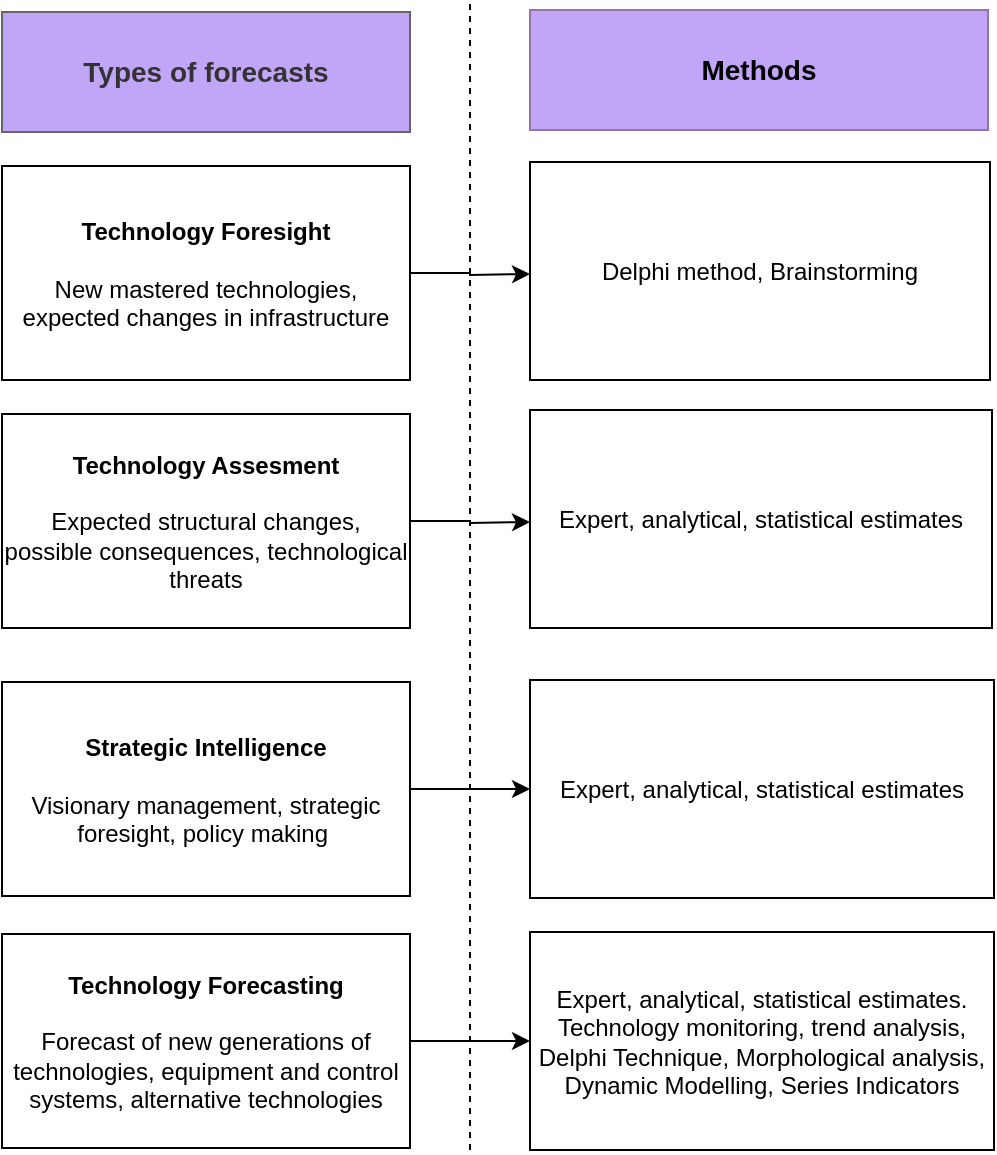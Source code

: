<mxfile version="12.0.2" type="device" pages="1"><diagram id="d_JnST6jLC7kbN8cYCoT" name="Page-1"><mxGraphModel dx="1416" dy="674" grid="0" gridSize="10" guides="1" tooltips="1" connect="1" arrows="1" fold="1" page="1" pageScale="1" pageWidth="850" pageHeight="1100" math="0" shadow="0"><root><mxCell id="0"/><mxCell id="1" parent="0"/><mxCell id="Ow4s8aNBMoC-mSj18VgZ-4" value="Types of forecasts" style="rounded=0;whiteSpace=wrap;html=1;fillColor=#C1A6F7;strokeColor=#666666;fontColor=#333333;fontStyle=1;fontSize=14;" vertex="1" parent="1"><mxGeometry x="98" y="139" width="204" height="60" as="geometry"/></mxCell><mxCell id="Ow4s8aNBMoC-mSj18VgZ-6" value="Methods" style="rounded=0;whiteSpace=wrap;html=1;fillColor=#C1A6F7;strokeColor=#9673a6;fontStyle=1;fontSize=14;" vertex="1" parent="1"><mxGeometry x="362" y="138" width="229" height="60" as="geometry"/></mxCell><mxCell id="Ow4s8aNBMoC-mSj18VgZ-15" value="" style="edgeStyle=orthogonalEdgeStyle;rounded=0;orthogonalLoop=1;jettySize=auto;html=1;" edge="1" parent="1" source="Ow4s8aNBMoC-mSj18VgZ-9"><mxGeometry relative="1" as="geometry"><mxPoint x="362" y="270" as="targetPoint"/></mxGeometry></mxCell><mxCell id="Ow4s8aNBMoC-mSj18VgZ-9" value="&lt;b&gt;Technology Foresight&lt;/b&gt;&lt;br&gt;&lt;br&gt;New mastered technologies, expected changes in infrastructure" style="rounded=0;whiteSpace=wrap;html=1;" vertex="1" parent="1"><mxGeometry x="98" y="216" width="204" height="107" as="geometry"/></mxCell><mxCell id="Ow4s8aNBMoC-mSj18VgZ-11" value="Delphi method, Brainstorming" style="rounded=0;whiteSpace=wrap;html=1;" vertex="1" parent="1"><mxGeometry x="362" y="214" width="230" height="109" as="geometry"/></mxCell><mxCell id="Ow4s8aNBMoC-mSj18VgZ-16" value="" style="edgeStyle=orthogonalEdgeStyle;rounded=0;orthogonalLoop=1;jettySize=auto;html=1;" edge="1" parent="1" source="Ow4s8aNBMoC-mSj18VgZ-12"><mxGeometry relative="1" as="geometry"><mxPoint x="362" y="394" as="targetPoint"/></mxGeometry></mxCell><mxCell id="Ow4s8aNBMoC-mSj18VgZ-12" value="Technology Assesment&lt;br&gt;&lt;br&gt;&lt;span style=&quot;font-weight: normal&quot;&gt;Expected structural changes, possible consequences, technological threats&lt;/span&gt;" style="rounded=0;whiteSpace=wrap;html=1;fontStyle=1" vertex="1" parent="1"><mxGeometry x="98" y="340" width="204" height="107" as="geometry"/></mxCell><mxCell id="Ow4s8aNBMoC-mSj18VgZ-14" value="Expert, analytical, statistical estimates" style="rounded=0;whiteSpace=wrap;html=1;" vertex="1" parent="1"><mxGeometry x="362" y="338" width="231" height="109" as="geometry"/></mxCell><mxCell id="Ow4s8aNBMoC-mSj18VgZ-23" value="" style="edgeStyle=orthogonalEdgeStyle;rounded=0;orthogonalLoop=1;jettySize=auto;html=1;fontSize=14;" edge="1" parent="1" source="Ow4s8aNBMoC-mSj18VgZ-19" target="Ow4s8aNBMoC-mSj18VgZ-22"><mxGeometry relative="1" as="geometry"/></mxCell><mxCell id="Ow4s8aNBMoC-mSj18VgZ-19" value="Strategic Intelligence&lt;br&gt;&lt;br&gt;&lt;span style=&quot;font-weight: normal&quot;&gt;Visionary management, strategic foresight, policy making&amp;nbsp;&lt;/span&gt;" style="rounded=0;whiteSpace=wrap;html=1;fontStyle=1" vertex="1" parent="1"><mxGeometry x="98" y="474" width="204" height="107" as="geometry"/></mxCell><mxCell id="Ow4s8aNBMoC-mSj18VgZ-22" value="Expert, analytical, statistical estimates" style="rounded=0;whiteSpace=wrap;html=1;" vertex="1" parent="1"><mxGeometry x="362" y="473" width="232" height="109" as="geometry"/></mxCell><mxCell id="Ow4s8aNBMoC-mSj18VgZ-26" value="" style="edgeStyle=orthogonalEdgeStyle;rounded=0;orthogonalLoop=1;jettySize=auto;html=1;fontSize=14;" edge="1" parent="1" source="Ow4s8aNBMoC-mSj18VgZ-24" target="Ow4s8aNBMoC-mSj18VgZ-25"><mxGeometry relative="1" as="geometry"/></mxCell><mxCell id="Ow4s8aNBMoC-mSj18VgZ-24" value="Technology Forecasting&lt;br&gt;&lt;br&gt;&lt;span style=&quot;font-weight: normal&quot;&gt;Forecast of new generations of technologies, equipment and control systems, alternative technologies&lt;/span&gt;" style="rounded=0;whiteSpace=wrap;html=1;fontStyle=1" vertex="1" parent="1"><mxGeometry x="98" y="600" width="204" height="107" as="geometry"/></mxCell><mxCell id="Ow4s8aNBMoC-mSj18VgZ-25" value="Expert, analytical, statistical estimates. Technology monitoring, trend analysis, Delphi Technique, Morphological analysis, Dynamic Modelling, Series Indicators" style="rounded=0;whiteSpace=wrap;html=1;" vertex="1" parent="1"><mxGeometry x="362" y="599" width="232" height="109" as="geometry"/></mxCell><mxCell id="Ow4s8aNBMoC-mSj18VgZ-27" value="" style="endArrow=none;dashed=1;html=1;fontSize=14;" edge="1" parent="1"><mxGeometry width="50" height="50" relative="1" as="geometry"><mxPoint x="332" y="708" as="sourcePoint"/><mxPoint x="332" y="134" as="targetPoint"/></mxGeometry></mxCell></root></mxGraphModel></diagram></mxfile>